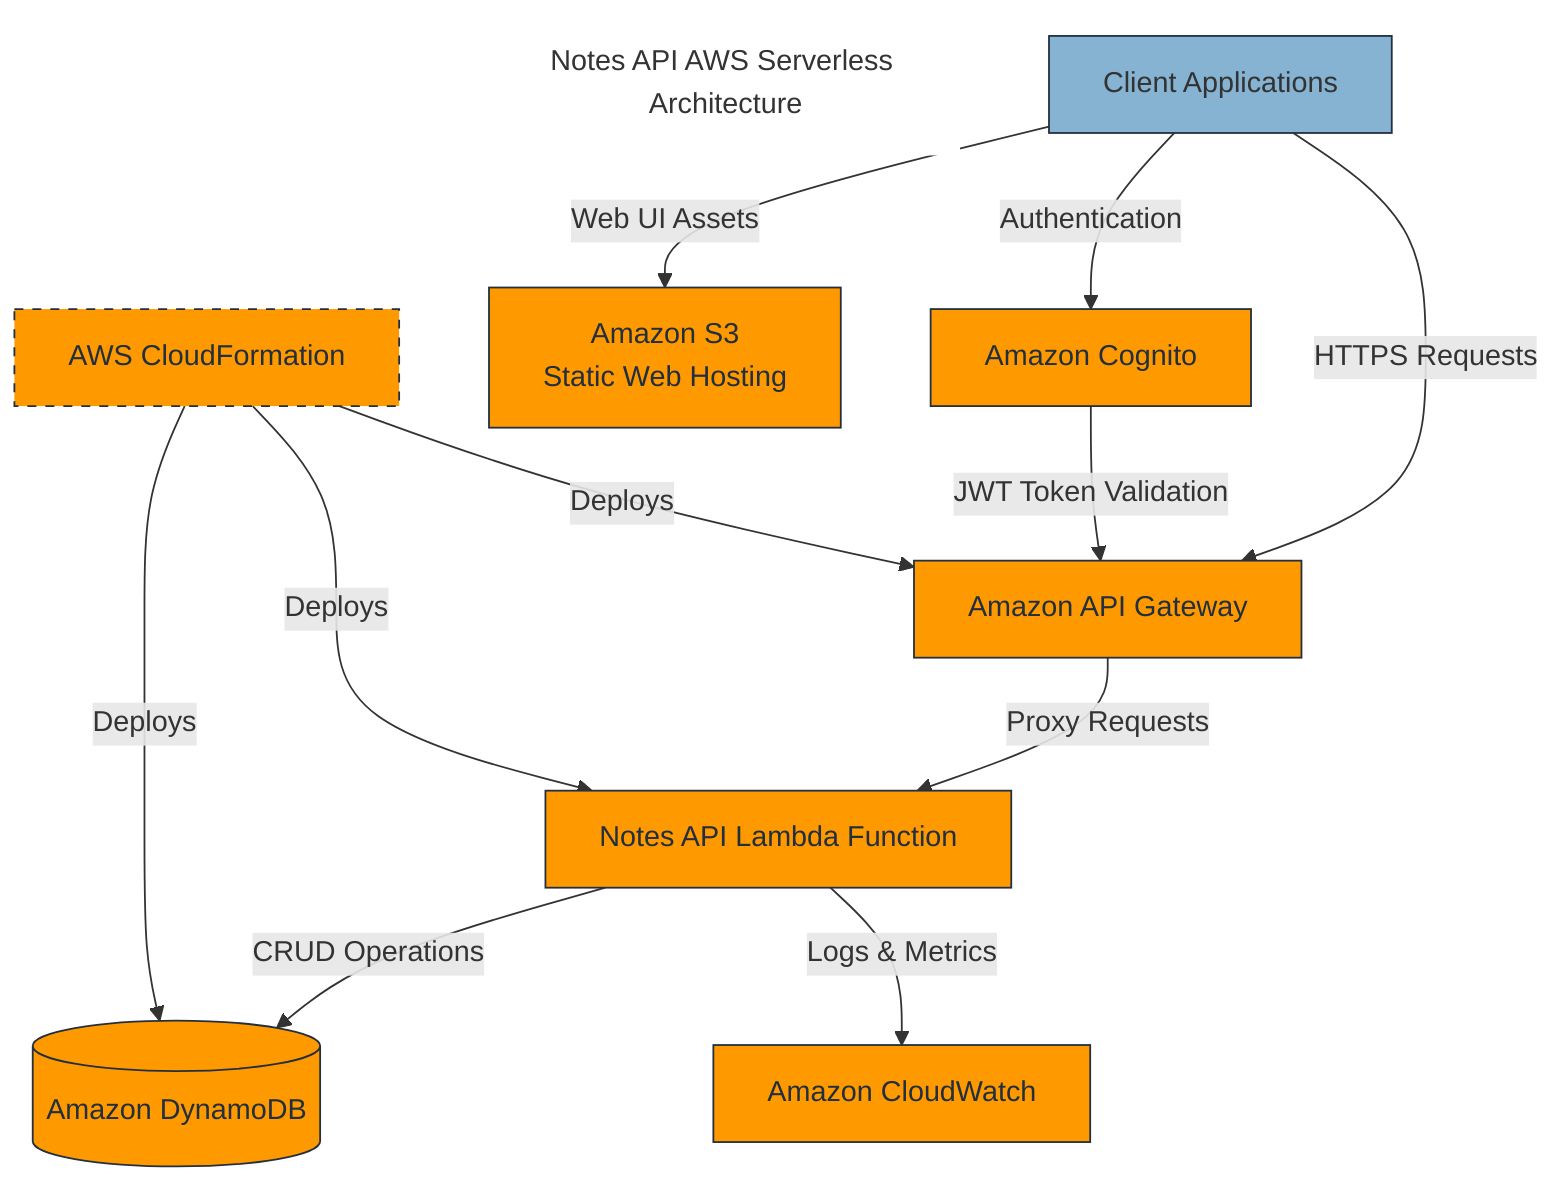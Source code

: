 flowchart TD
    %% AWS Lambda Architecture for Notes API
    title[Notes API AWS Serverless Architecture]
    style title fill:#fff,stroke:#fff

    %% Client and API Gateway
    Client[Client Applications]
    APIGateway[Amazon API Gateway]

    %% Lambda Functions
    NotesAPI[Notes API Lambda Function]
    
    %% DynamoDB
    DynamoDB[(Amazon DynamoDB)]
    
    %% CloudWatch for Monitoring
    CloudWatch[Amazon CloudWatch]
    
    %% Cognito for Authentication
    Cognito[Amazon Cognito]
    
    %% Flow Definitions
    Client -- "HTTPS Requests" --> APIGateway
    APIGateway -- "Proxy Requests" --> NotesAPI
    NotesAPI -- "CRUD Operations" --> DynamoDB
    NotesAPI -- "Logs & Metrics" --> CloudWatch
    Client -- "Authentication" --> Cognito
    Cognito -- "JWT Token Validation" --> APIGateway
    
    %% Additional Services
    S3[Amazon S3\nStatic Web Hosting]
    Client -- "Web UI Assets" --> S3
    
    CloudFormation[AWS CloudFormation]
    CloudFormation -- "Deploys" --> NotesAPI
    CloudFormation -- "Deploys" --> APIGateway
    CloudFormation -- "Deploys" --> DynamoDB
    
    %% Styling
    classDef awsService fill:#FF9900,stroke:#232F3E,color:#232F3E,stroke-width:1px
    classDef client fill:#85B3D1,stroke:#232F3E,stroke-width:1px
    classDef infra fill:#FF9900,stroke:#232F3E,color:#232F3E,stroke-width:1px,stroke-dasharray: 5 5
    
    class APIGateway,NotesAPI,DynamoDB,CloudWatch,Cognito,S3 awsService
    class Client client
    class CloudFormation infra